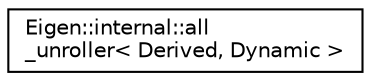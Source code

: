 digraph "Graphical Class Hierarchy"
{
  edge [fontname="Helvetica",fontsize="10",labelfontname="Helvetica",labelfontsize="10"];
  node [fontname="Helvetica",fontsize="10",shape=record];
  rankdir="LR";
  Node1 [label="Eigen::internal::all\l_unroller\< Derived, Dynamic \>",height=0.2,width=0.4,color="black", fillcolor="white", style="filled",URL="$struct_eigen_1_1internal_1_1all__unroller_3_01_derived_00_01_dynamic_01_4.html"];
}
